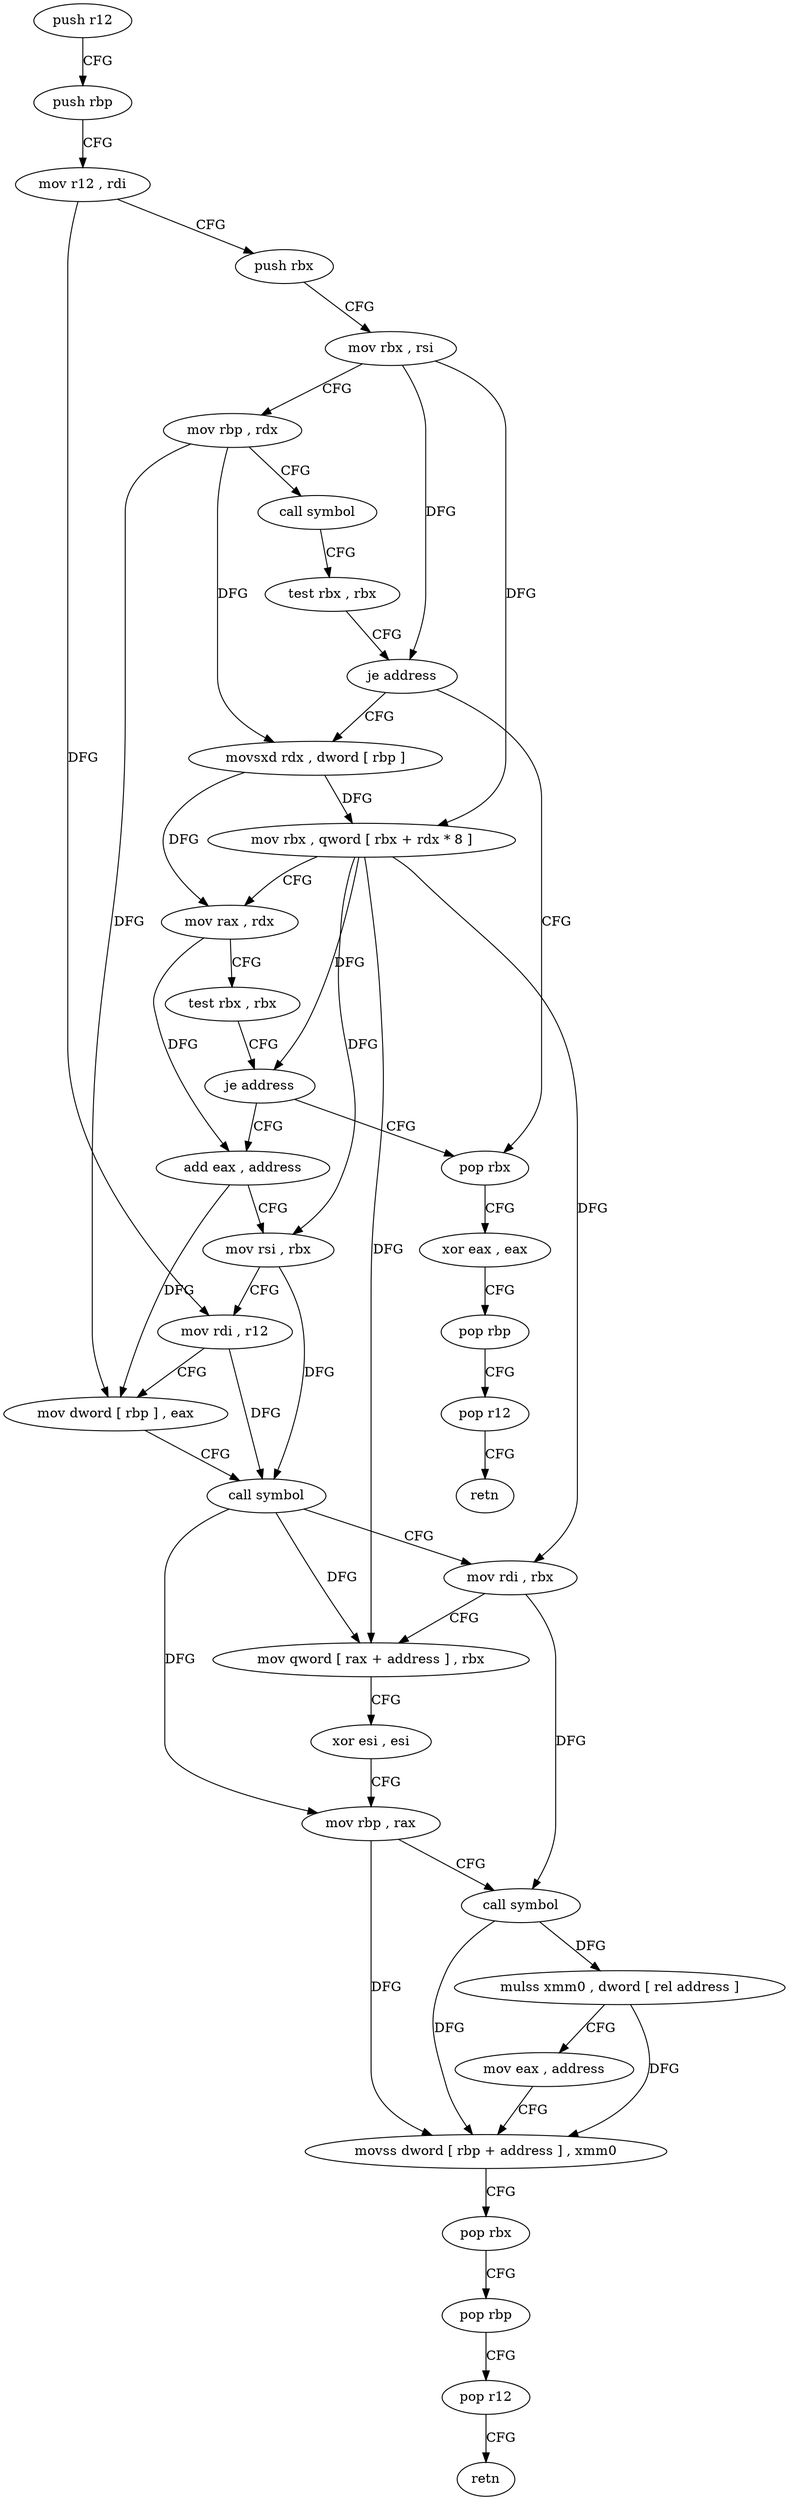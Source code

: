 digraph "func" {
"4253552" [label = "push r12" ]
"4253554" [label = "push rbp" ]
"4253555" [label = "mov r12 , rdi" ]
"4253558" [label = "push rbx" ]
"4253559" [label = "mov rbx , rsi" ]
"4253562" [label = "mov rbp , rdx" ]
"4253565" [label = "call symbol" ]
"4253570" [label = "test rbx , rbx" ]
"4253573" [label = "je address" ]
"4253648" [label = "pop rbx" ]
"4253575" [label = "movsxd rdx , dword [ rbp ]" ]
"4253649" [label = "xor eax , eax" ]
"4253651" [label = "pop rbp" ]
"4253652" [label = "pop r12" ]
"4253654" [label = "retn" ]
"4253579" [label = "mov rbx , qword [ rbx + rdx * 8 ]" ]
"4253583" [label = "mov rax , rdx" ]
"4253586" [label = "test rbx , rbx" ]
"4253589" [label = "je address" ]
"4253591" [label = "add eax , address" ]
"4253594" [label = "mov rsi , rbx" ]
"4253597" [label = "mov rdi , r12" ]
"4253600" [label = "mov dword [ rbp ] , eax" ]
"4253603" [label = "call symbol" ]
"4253608" [label = "mov rdi , rbx" ]
"4253611" [label = "mov qword [ rax + address ] , rbx" ]
"4253615" [label = "xor esi , esi" ]
"4253617" [label = "mov rbp , rax" ]
"4253620" [label = "call symbol" ]
"4253625" [label = "mulss xmm0 , dword [ rel address ]" ]
"4253633" [label = "mov eax , address" ]
"4253638" [label = "movss dword [ rbp + address ] , xmm0" ]
"4253643" [label = "pop rbx" ]
"4253644" [label = "pop rbp" ]
"4253645" [label = "pop r12" ]
"4253647" [label = "retn" ]
"4253552" -> "4253554" [ label = "CFG" ]
"4253554" -> "4253555" [ label = "CFG" ]
"4253555" -> "4253558" [ label = "CFG" ]
"4253555" -> "4253597" [ label = "DFG" ]
"4253558" -> "4253559" [ label = "CFG" ]
"4253559" -> "4253562" [ label = "CFG" ]
"4253559" -> "4253573" [ label = "DFG" ]
"4253559" -> "4253579" [ label = "DFG" ]
"4253562" -> "4253565" [ label = "CFG" ]
"4253562" -> "4253575" [ label = "DFG" ]
"4253562" -> "4253600" [ label = "DFG" ]
"4253565" -> "4253570" [ label = "CFG" ]
"4253570" -> "4253573" [ label = "CFG" ]
"4253573" -> "4253648" [ label = "CFG" ]
"4253573" -> "4253575" [ label = "CFG" ]
"4253648" -> "4253649" [ label = "CFG" ]
"4253575" -> "4253579" [ label = "DFG" ]
"4253575" -> "4253583" [ label = "DFG" ]
"4253649" -> "4253651" [ label = "CFG" ]
"4253651" -> "4253652" [ label = "CFG" ]
"4253652" -> "4253654" [ label = "CFG" ]
"4253579" -> "4253583" [ label = "CFG" ]
"4253579" -> "4253589" [ label = "DFG" ]
"4253579" -> "4253594" [ label = "DFG" ]
"4253579" -> "4253608" [ label = "DFG" ]
"4253579" -> "4253611" [ label = "DFG" ]
"4253583" -> "4253586" [ label = "CFG" ]
"4253583" -> "4253591" [ label = "DFG" ]
"4253586" -> "4253589" [ label = "CFG" ]
"4253589" -> "4253648" [ label = "CFG" ]
"4253589" -> "4253591" [ label = "CFG" ]
"4253591" -> "4253594" [ label = "CFG" ]
"4253591" -> "4253600" [ label = "DFG" ]
"4253594" -> "4253597" [ label = "CFG" ]
"4253594" -> "4253603" [ label = "DFG" ]
"4253597" -> "4253600" [ label = "CFG" ]
"4253597" -> "4253603" [ label = "DFG" ]
"4253600" -> "4253603" [ label = "CFG" ]
"4253603" -> "4253608" [ label = "CFG" ]
"4253603" -> "4253611" [ label = "DFG" ]
"4253603" -> "4253617" [ label = "DFG" ]
"4253608" -> "4253611" [ label = "CFG" ]
"4253608" -> "4253620" [ label = "DFG" ]
"4253611" -> "4253615" [ label = "CFG" ]
"4253615" -> "4253617" [ label = "CFG" ]
"4253617" -> "4253620" [ label = "CFG" ]
"4253617" -> "4253638" [ label = "DFG" ]
"4253620" -> "4253625" [ label = "DFG" ]
"4253620" -> "4253638" [ label = "DFG" ]
"4253625" -> "4253633" [ label = "CFG" ]
"4253625" -> "4253638" [ label = "DFG" ]
"4253633" -> "4253638" [ label = "CFG" ]
"4253638" -> "4253643" [ label = "CFG" ]
"4253643" -> "4253644" [ label = "CFG" ]
"4253644" -> "4253645" [ label = "CFG" ]
"4253645" -> "4253647" [ label = "CFG" ]
}
